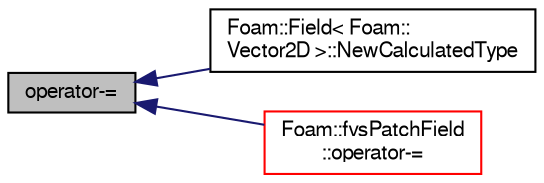 digraph "operator-="
{
  bgcolor="transparent";
  edge [fontname="FreeSans",fontsize="10",labelfontname="FreeSans",labelfontsize="10"];
  node [fontname="FreeSans",fontsize="10",shape=record];
  rankdir="LR";
  Node10568 [label="operator-=",height=0.2,width=0.4,color="black", fillcolor="grey75", style="filled", fontcolor="black"];
  Node10568 -> Node10569 [dir="back",color="midnightblue",fontsize="10",style="solid",fontname="FreeSans"];
  Node10569 [label="Foam::Field\< Foam::\lVector2D \>::NewCalculatedType",height=0.2,width=0.4,color="black",URL="$a26466.html#ae6bdf47436f49314cb0fc784144bf18f",tooltip="Return a pointer to a new calculatedFvPatchFieldField created on. "];
  Node10568 -> Node10570 [dir="back",color="midnightblue",fontsize="10",style="solid",fontname="FreeSans"];
  Node10570 [label="Foam::fvsPatchField\l::operator-=",height=0.2,width=0.4,color="red",URL="$a22426.html#a98f7529b04eff2f8653f665c1e51bf09"];
}
